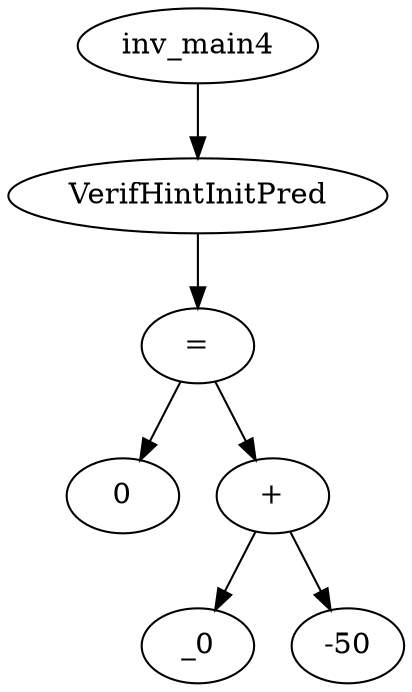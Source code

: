 digraph dag {
0 [label="inv_main4"];
1 [label="VerifHintInitPred"];
2 [label="="];
3 [label="0"];
4 [label="+"];
5 [label="_0"];
6 [label="-50"];
0->1
1->2
2->4
2 -> 3
4->6
4 -> 5
}
